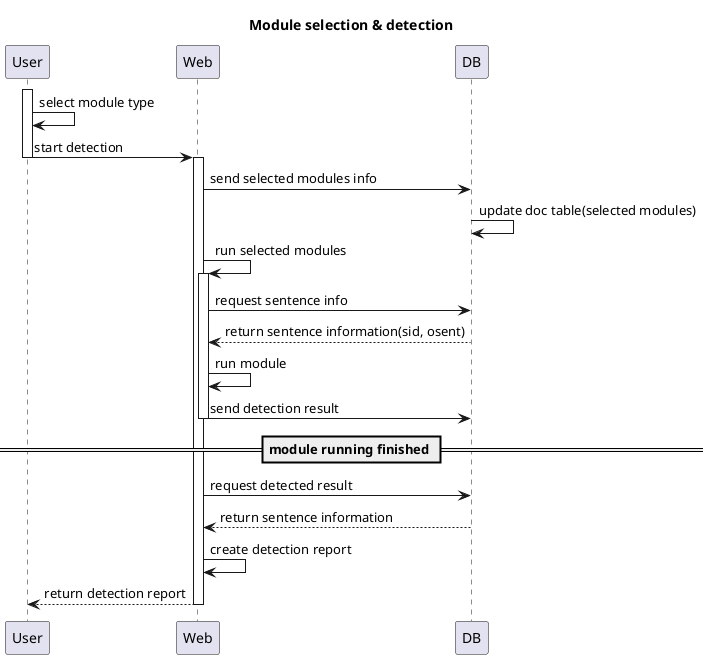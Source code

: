 @startuml
title Module selection & detection

activate User
  User -> User : select module type
  User -> Web : start detection
deactivate User

activate Web
  Web -> DB : send selected modules info
  DB -> DB : update doc table(selected modules)
  
  Web -> Web : run selected modules
  activate Web
    Web -> DB : request sentence info
    DB --> Web : return sentence information(sid, osent)
    Web -> Web : run module
    Web -> DB : send detection result
  deactivate Web
  
  == module running finished ==
  
  Web -> DB : request detected result
  DB --> Web : return sentence information
  Web -> Web : create detection report
  Web --> User : return detection report

deactivate Web
@enduml